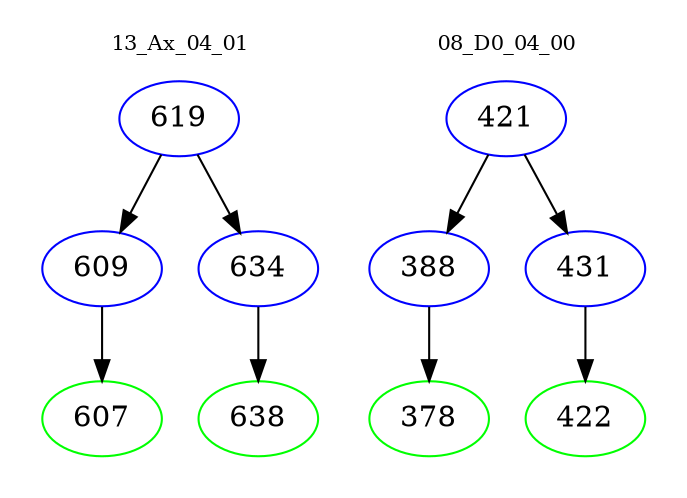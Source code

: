 digraph{
subgraph cluster_0 {
color = white
label = "13_Ax_04_01";
fontsize=10;
T0_619 [label="619", color="blue"]
T0_619 -> T0_609 [color="black"]
T0_609 [label="609", color="blue"]
T0_609 -> T0_607 [color="black"]
T0_607 [label="607", color="green"]
T0_619 -> T0_634 [color="black"]
T0_634 [label="634", color="blue"]
T0_634 -> T0_638 [color="black"]
T0_638 [label="638", color="green"]
}
subgraph cluster_1 {
color = white
label = "08_D0_04_00";
fontsize=10;
T1_421 [label="421", color="blue"]
T1_421 -> T1_388 [color="black"]
T1_388 [label="388", color="blue"]
T1_388 -> T1_378 [color="black"]
T1_378 [label="378", color="green"]
T1_421 -> T1_431 [color="black"]
T1_431 [label="431", color="blue"]
T1_431 -> T1_422 [color="black"]
T1_422 [label="422", color="green"]
}
}
